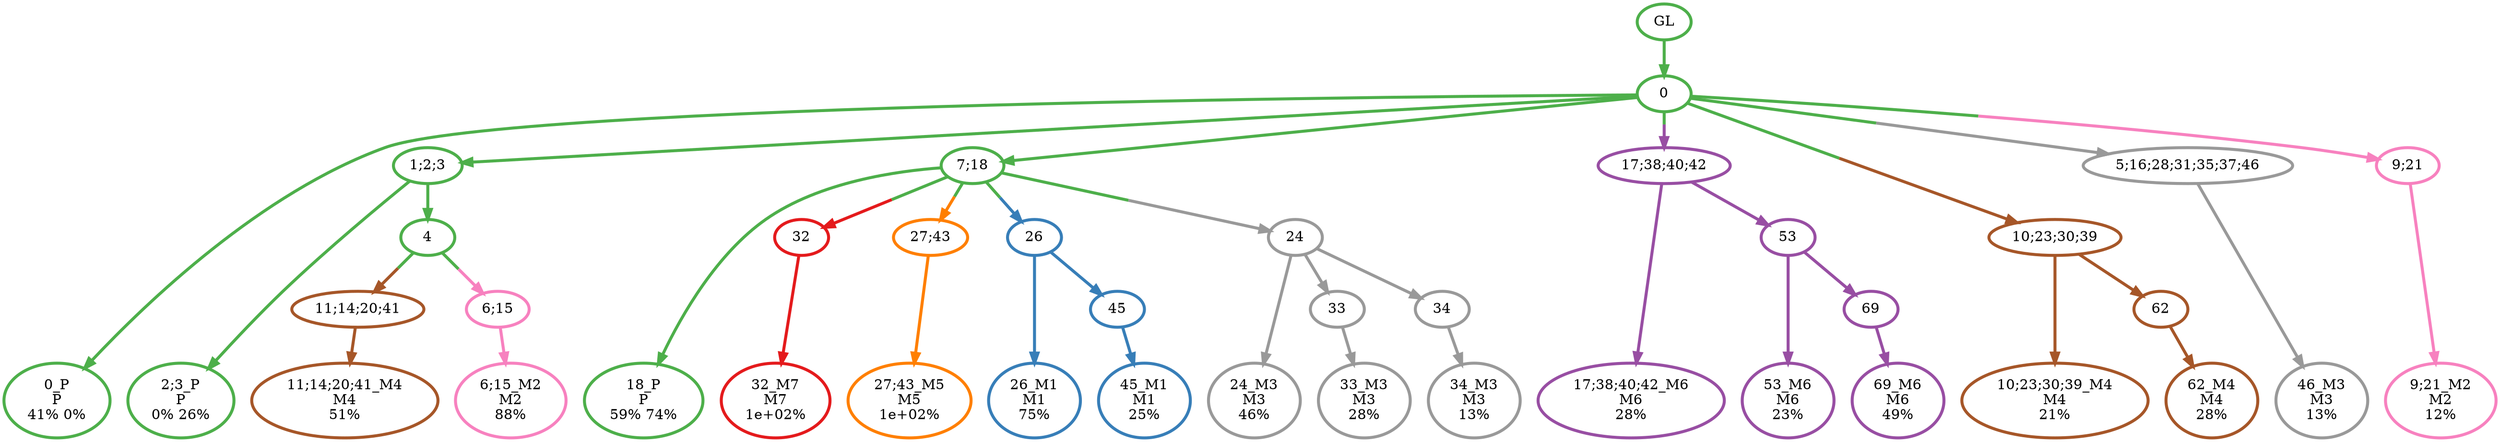 digraph T {
	{
		rank=same
		37 [penwidth=3,colorscheme=set19,color=3,label="0_P\nP\n41% 0%"]
		35 [penwidth=3,colorscheme=set19,color=3,label="2;3_P\nP\n0% 26%"]
		33 [penwidth=3,colorscheme=set19,color=3,label="18_P\nP\n59% 74%"]
		32 [penwidth=3,colorscheme=set19,color=2,label="26_M1\nM1\n75%"]
		30 [penwidth=3,colorscheme=set19,color=2,label="45_M1\nM1\n25%"]
		28 [penwidth=3,colorscheme=set19,color=8,label="6;15_M2\nM2\n88%"]
		27 [penwidth=3,colorscheme=set19,color=8,label="9;21_M2\nM2\n12%"]
		26 [penwidth=3,colorscheme=set19,color=9,label="46_M3\nM3\n13%"]
		25 [penwidth=3,colorscheme=set19,color=9,label="24_M3\nM3\n46%"]
		23 [penwidth=3,colorscheme=set19,color=9,label="33_M3\nM3\n28%"]
		21 [penwidth=3,colorscheme=set19,color=9,label="34_M3\nM3\n13%"]
		20 [penwidth=3,colorscheme=set19,color=7,label="11;14;20;41_M4\nM4\n51%"]
		19 [penwidth=3,colorscheme=set19,color=7,label="10;23;30;39_M4\nM4\n21%"]
		17 [penwidth=3,colorscheme=set19,color=7,label="62_M4\nM4\n28%"]
		16 [penwidth=3,colorscheme=set19,color=5,label="27;43_M5\nM5\n1e+02%"]
		15 [penwidth=3,colorscheme=set19,color=4,label="17;38;40;42_M6\nM6\n28%"]
		13 [penwidth=3,colorscheme=set19,color=4,label="53_M6\nM6\n23%"]
		11 [penwidth=3,colorscheme=set19,color=4,label="69_M6\nM6\n49%"]
		10 [penwidth=3,colorscheme=set19,color=1,label="32_M7\nM7\n1e+02%"]
	}
	39 [penwidth=3,colorscheme=set19,color=3,label="GL"]
	38 [penwidth=3,colorscheme=set19,color=3,label="0"]
	36 [penwidth=3,colorscheme=set19,color=3,label="1;2;3"]
	34 [penwidth=3,colorscheme=set19,color=3,label="7;18"]
	31 [penwidth=3,colorscheme=set19,color=2,label="45"]
	29 [penwidth=3,colorscheme=set19,color=3,label="4"]
	24 [penwidth=3,colorscheme=set19,color=9,label="33"]
	22 [penwidth=3,colorscheme=set19,color=9,label="34"]
	18 [penwidth=3,colorscheme=set19,color=7,label="62"]
	14 [penwidth=3,colorscheme=set19,color=4,label="53"]
	12 [penwidth=3,colorscheme=set19,color=4,label="69"]
	9 [penwidth=3,colorscheme=set19,color=1,label="32"]
	8 [penwidth=3,colorscheme=set19,color=4,label="17;38;40;42"]
	7 [penwidth=3,colorscheme=set19,color=5,label="27;43"]
	6 [penwidth=3,colorscheme=set19,color=7,label="11;14;20;41"]
	5 [penwidth=3,colorscheme=set19,color=7,label="10;23;30;39"]
	4 [penwidth=3,colorscheme=set19,color=9,label="5;16;28;31;35;37;46"]
	3 [penwidth=3,colorscheme=set19,color=2,label="26"]
	2 [penwidth=3,colorscheme=set19,color=9,label="24"]
	1 [penwidth=3,colorscheme=set19,color=8,label="6;15"]
	0 [penwidth=3,colorscheme=set19,color=8,label="9;21"]
	39 -> 38 [penwidth=3,colorscheme=set19,color=3]
	38 -> 37 [penwidth=3,colorscheme=set19,color=3]
	38 -> 34 [penwidth=3,colorscheme=set19,color=3]
	38 -> 36 [penwidth=3,colorscheme=set19,color=3]
	38 -> 8 [penwidth=3,colorscheme=set19,color="3;0.5:4"]
	38 -> 5 [penwidth=3,colorscheme=set19,color="3;0.5:7"]
	38 -> 4 [penwidth=3,colorscheme=set19,color="3;0.5:9"]
	38 -> 0 [penwidth=3,colorscheme=set19,color="3;0.5:8"]
	36 -> 35 [penwidth=3,colorscheme=set19,color=3]
	36 -> 29 [penwidth=3,colorscheme=set19,color=3]
	34 -> 33 [penwidth=3,colorscheme=set19,color=3]
	34 -> 9 [penwidth=3,colorscheme=set19,color="3;0.5:1"]
	34 -> 7 [penwidth=3,colorscheme=set19,color="3;0.5:5"]
	34 -> 2 [penwidth=3,colorscheme=set19,color="3;0.5:9"]
	34 -> 3 [penwidth=3,colorscheme=set19,color="3;0.5:2"]
	31 -> 30 [penwidth=3,colorscheme=set19,color=2]
	29 -> 6 [penwidth=3,colorscheme=set19,color="3;0.5:7"]
	29 -> 1 [penwidth=3,colorscheme=set19,color="3;0.5:8"]
	24 -> 23 [penwidth=3,colorscheme=set19,color=9]
	22 -> 21 [penwidth=3,colorscheme=set19,color=9]
	18 -> 17 [penwidth=3,colorscheme=set19,color=7]
	14 -> 13 [penwidth=3,colorscheme=set19,color=4]
	14 -> 12 [penwidth=3,colorscheme=set19,color=4]
	12 -> 11 [penwidth=3,colorscheme=set19,color=4]
	9 -> 10 [penwidth=3,colorscheme=set19,color=1]
	8 -> 15 [penwidth=3,colorscheme=set19,color=4]
	8 -> 14 [penwidth=3,colorscheme=set19,color=4]
	7 -> 16 [penwidth=3,colorscheme=set19,color=5]
	6 -> 20 [penwidth=3,colorscheme=set19,color=7]
	5 -> 19 [penwidth=3,colorscheme=set19,color=7]
	5 -> 18 [penwidth=3,colorscheme=set19,color=7]
	4 -> 26 [penwidth=3,colorscheme=set19,color=9]
	3 -> 32 [penwidth=3,colorscheme=set19,color=2]
	3 -> 31 [penwidth=3,colorscheme=set19,color=2]
	2 -> 25 [penwidth=3,colorscheme=set19,color=9]
	2 -> 24 [penwidth=3,colorscheme=set19,color=9]
	2 -> 22 [penwidth=3,colorscheme=set19,color=9]
	1 -> 28 [penwidth=3,colorscheme=set19,color=8]
	0 -> 27 [penwidth=3,colorscheme=set19,color=8]
}
